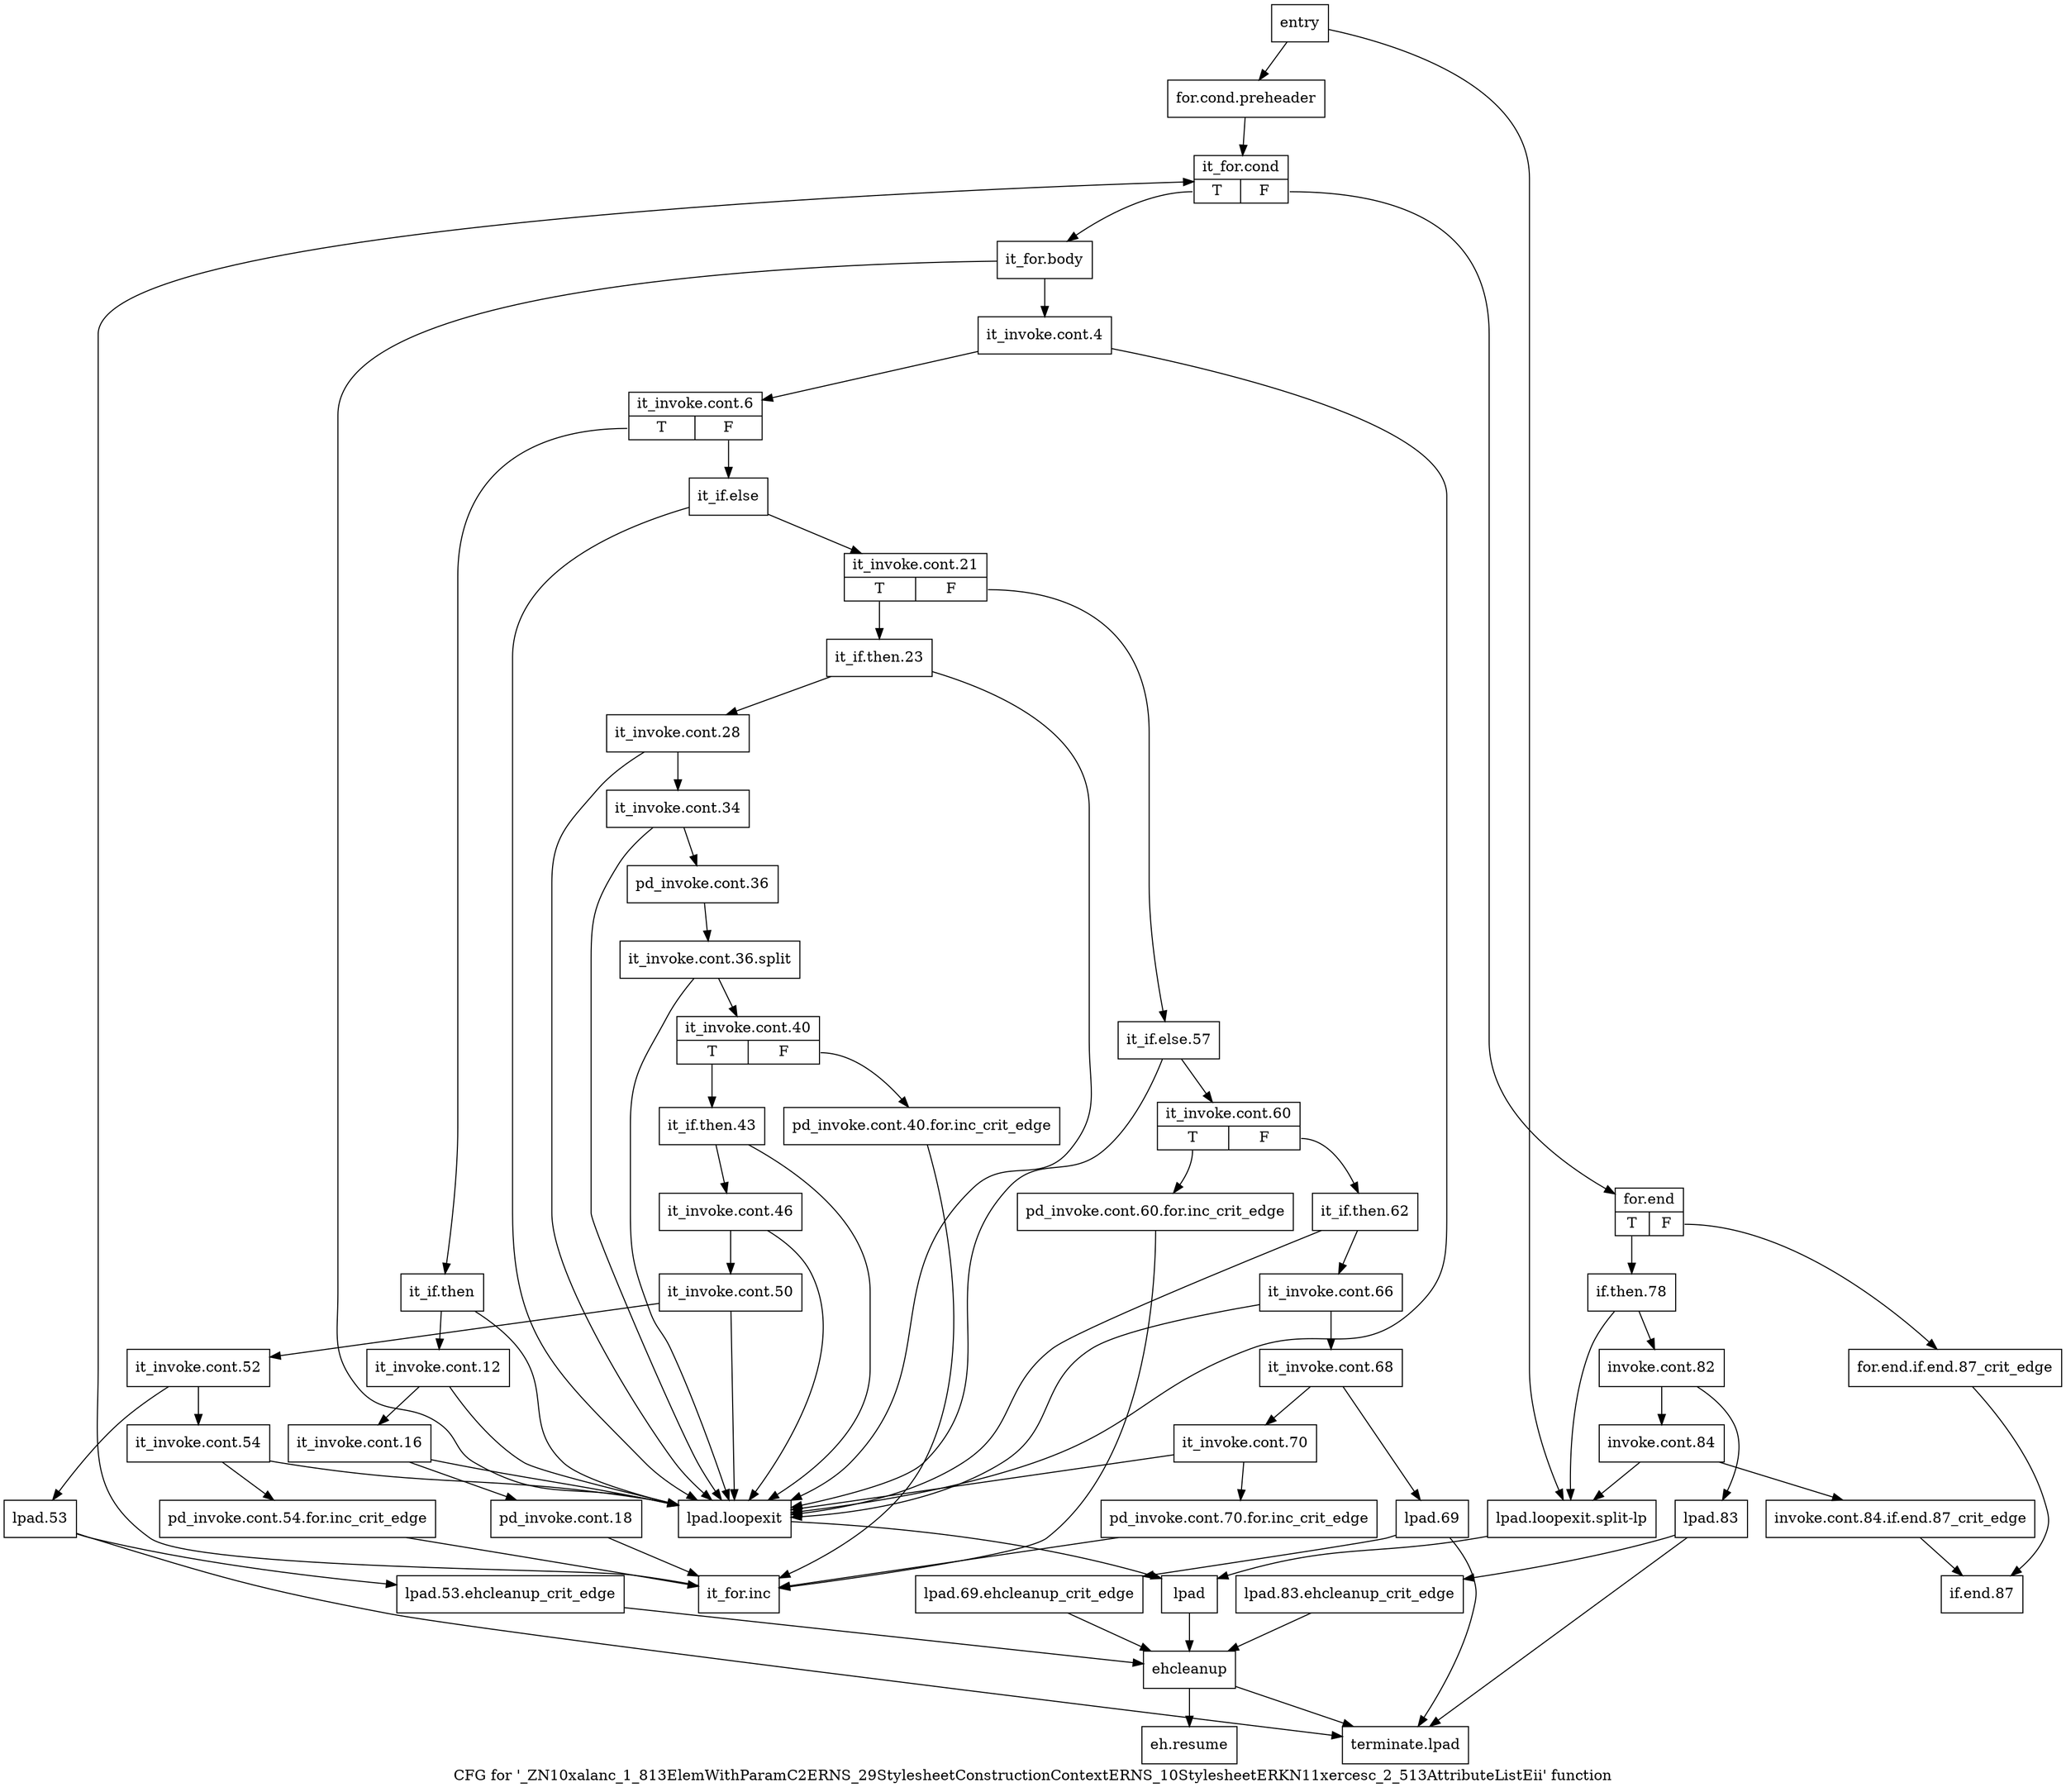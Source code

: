 digraph "CFG for '_ZN10xalanc_1_813ElemWithParamC2ERNS_29StylesheetConstructionContextERNS_10StylesheetERKN11xercesc_2_513AttributeListEii' function" {
	label="CFG for '_ZN10xalanc_1_813ElemWithParamC2ERNS_29StylesheetConstructionContextERNS_10StylesheetERKN11xercesc_2_513AttributeListEii' function";

	Node0x73c2770 [shape=record,label="{entry}"];
	Node0x73c2770 -> Node0x73c27c0;
	Node0x73c2770 -> Node0x73c2ae0;
	Node0x73c27c0 [shape=record,label="{for.cond.preheader}"];
	Node0x73c27c0 -> Node0x73c2810;
	Node0x73c2810 [shape=record,label="{it_for.cond|{<s0>T|<s1>F}}"];
	Node0x73c2810:s0 -> Node0x73c2860;
	Node0x73c2810:s1 -> Node0x73c33f0;
	Node0x73c2860 [shape=record,label="{it_for.body}"];
	Node0x73c2860 -> Node0x73c28b0;
	Node0x73c2860 -> Node0x73c2a90;
	Node0x73c28b0 [shape=record,label="{it_invoke.cont.4}"];
	Node0x73c28b0 -> Node0x73c2900;
	Node0x73c28b0 -> Node0x73c2a90;
	Node0x73c2900 [shape=record,label="{it_invoke.cont.6|{<s0>T|<s1>F}}"];
	Node0x73c2900:s0 -> Node0x73c2950;
	Node0x73c2900:s1 -> Node0x73c2b80;
	Node0x73c2950 [shape=record,label="{it_if.then}"];
	Node0x73c2950 -> Node0x73c29a0;
	Node0x73c2950 -> Node0x73c2a90;
	Node0x73c29a0 [shape=record,label="{it_invoke.cont.12}"];
	Node0x73c29a0 -> Node0x73c29f0;
	Node0x73c29a0 -> Node0x73c2a90;
	Node0x73c29f0 [shape=record,label="{it_invoke.cont.16}"];
	Node0x73c29f0 -> Node0x73c2a40;
	Node0x73c29f0 -> Node0x73c2a90;
	Node0x73c2a40 [shape=record,label="{pd_invoke.cont.18}"];
	Node0x73c2a40 -> Node0x73c33a0;
	Node0x73c2a90 [shape=record,label="{lpad.loopexit}"];
	Node0x73c2a90 -> Node0x73c2b30;
	Node0x73c2ae0 [shape=record,label="{lpad.loopexit.split-lp}"];
	Node0x73c2ae0 -> Node0x73c2b30;
	Node0x73c2b30 [shape=record,label="{lpad}"];
	Node0x73c2b30 -> Node0x73c36c0;
	Node0x73c2b80 [shape=record,label="{it_if.else}"];
	Node0x73c2b80 -> Node0x73c2bd0;
	Node0x73c2b80 -> Node0x73c2a90;
	Node0x73c2bd0 [shape=record,label="{it_invoke.cont.21|{<s0>T|<s1>F}}"];
	Node0x73c2bd0:s0 -> Node0x73c2c20;
	Node0x73c2bd0:s1 -> Node0x73c3080;
	Node0x73c2c20 [shape=record,label="{it_if.then.23}"];
	Node0x73c2c20 -> Node0x73c2c70;
	Node0x73c2c20 -> Node0x73c2a90;
	Node0x73c2c70 [shape=record,label="{it_invoke.cont.28}"];
	Node0x73c2c70 -> Node0x73c2cc0;
	Node0x73c2c70 -> Node0x73c2a90;
	Node0x73c2cc0 [shape=record,label="{it_invoke.cont.34}"];
	Node0x73c2cc0 -> Node0x73c2d10;
	Node0x73c2cc0 -> Node0x73c2a90;
	Node0x73c2d10 [shape=record,label="{pd_invoke.cont.36}"];
	Node0x73c2d10 -> Node0xc05f580;
	Node0xc05f580 [shape=record,label="{it_invoke.cont.36.split}"];
	Node0xc05f580 -> Node0x73c2d60;
	Node0xc05f580 -> Node0x73c2a90;
	Node0x73c2d60 [shape=record,label="{it_invoke.cont.40|{<s0>T|<s1>F}}"];
	Node0x73c2d60:s0 -> Node0x73c2e00;
	Node0x73c2d60:s1 -> Node0x73c2db0;
	Node0x73c2db0 [shape=record,label="{pd_invoke.cont.40.for.inc_crit_edge}"];
	Node0x73c2db0 -> Node0x73c33a0;
	Node0x73c2e00 [shape=record,label="{it_if.then.43}"];
	Node0x73c2e00 -> Node0x73c2e50;
	Node0x73c2e00 -> Node0x73c2a90;
	Node0x73c2e50 [shape=record,label="{it_invoke.cont.46}"];
	Node0x73c2e50 -> Node0x73c2ea0;
	Node0x73c2e50 -> Node0x73c2a90;
	Node0x73c2ea0 [shape=record,label="{it_invoke.cont.50}"];
	Node0x73c2ea0 -> Node0x73c2ef0;
	Node0x73c2ea0 -> Node0x73c2a90;
	Node0x73c2ef0 [shape=record,label="{it_invoke.cont.52}"];
	Node0x73c2ef0 -> Node0x73c2f40;
	Node0x73c2ef0 -> Node0x73c2fe0;
	Node0x73c2f40 [shape=record,label="{it_invoke.cont.54}"];
	Node0x73c2f40 -> Node0x73c2f90;
	Node0x73c2f40 -> Node0x73c2a90;
	Node0x73c2f90 [shape=record,label="{pd_invoke.cont.54.for.inc_crit_edge}"];
	Node0x73c2f90 -> Node0x73c33a0;
	Node0x73c2fe0 [shape=record,label="{lpad.53}"];
	Node0x73c2fe0 -> Node0x73c3030;
	Node0x73c2fe0 -> Node0x73c3760;
	Node0x73c3030 [shape=record,label="{lpad.53.ehcleanup_crit_edge}"];
	Node0x73c3030 -> Node0x73c36c0;
	Node0x73c3080 [shape=record,label="{it_if.else.57}"];
	Node0x73c3080 -> Node0x73c30d0;
	Node0x73c3080 -> Node0x73c2a90;
	Node0x73c30d0 [shape=record,label="{it_invoke.cont.60|{<s0>T|<s1>F}}"];
	Node0x73c30d0:s0 -> Node0x73c3120;
	Node0x73c30d0:s1 -> Node0x73c3170;
	Node0x73c3120 [shape=record,label="{pd_invoke.cont.60.for.inc_crit_edge}"];
	Node0x73c3120 -> Node0x73c33a0;
	Node0x73c3170 [shape=record,label="{it_if.then.62}"];
	Node0x73c3170 -> Node0x73c31c0;
	Node0x73c3170 -> Node0x73c2a90;
	Node0x73c31c0 [shape=record,label="{it_invoke.cont.66}"];
	Node0x73c31c0 -> Node0x73c3210;
	Node0x73c31c0 -> Node0x73c2a90;
	Node0x73c3210 [shape=record,label="{it_invoke.cont.68}"];
	Node0x73c3210 -> Node0x73c3260;
	Node0x73c3210 -> Node0x73c3300;
	Node0x73c3260 [shape=record,label="{it_invoke.cont.70}"];
	Node0x73c3260 -> Node0x73c32b0;
	Node0x73c3260 -> Node0x73c2a90;
	Node0x73c32b0 [shape=record,label="{pd_invoke.cont.70.for.inc_crit_edge}"];
	Node0x73c32b0 -> Node0x73c33a0;
	Node0x73c3300 [shape=record,label="{lpad.69}"];
	Node0x73c3300 -> Node0x73c3350;
	Node0x73c3300 -> Node0x73c3760;
	Node0x73c3350 [shape=record,label="{lpad.69.ehcleanup_crit_edge}"];
	Node0x73c3350 -> Node0x73c36c0;
	Node0x73c33a0 [shape=record,label="{it_for.inc}"];
	Node0x73c33a0 -> Node0x73c2810;
	Node0x73c33f0 [shape=record,label="{for.end|{<s0>T|<s1>F}}"];
	Node0x73c33f0:s0 -> Node0x73c3490;
	Node0x73c33f0:s1 -> Node0x73c3440;
	Node0x73c3440 [shape=record,label="{for.end.if.end.87_crit_edge}"];
	Node0x73c3440 -> Node0x73c3670;
	Node0x73c3490 [shape=record,label="{if.then.78}"];
	Node0x73c3490 -> Node0x73c34e0;
	Node0x73c3490 -> Node0x73c2ae0;
	Node0x73c34e0 [shape=record,label="{invoke.cont.82}"];
	Node0x73c34e0 -> Node0x73c3530;
	Node0x73c34e0 -> Node0x73c35d0;
	Node0x73c3530 [shape=record,label="{invoke.cont.84}"];
	Node0x73c3530 -> Node0x73c3580;
	Node0x73c3530 -> Node0x73c2ae0;
	Node0x73c3580 [shape=record,label="{invoke.cont.84.if.end.87_crit_edge}"];
	Node0x73c3580 -> Node0x73c3670;
	Node0x73c35d0 [shape=record,label="{lpad.83}"];
	Node0x73c35d0 -> Node0x73c3620;
	Node0x73c35d0 -> Node0x73c3760;
	Node0x73c3620 [shape=record,label="{lpad.83.ehcleanup_crit_edge}"];
	Node0x73c3620 -> Node0x73c36c0;
	Node0x73c3670 [shape=record,label="{if.end.87}"];
	Node0x73c36c0 [shape=record,label="{ehcleanup}"];
	Node0x73c36c0 -> Node0x73c3710;
	Node0x73c36c0 -> Node0x73c3760;
	Node0x73c3710 [shape=record,label="{eh.resume}"];
	Node0x73c3760 [shape=record,label="{terminate.lpad}"];
}
